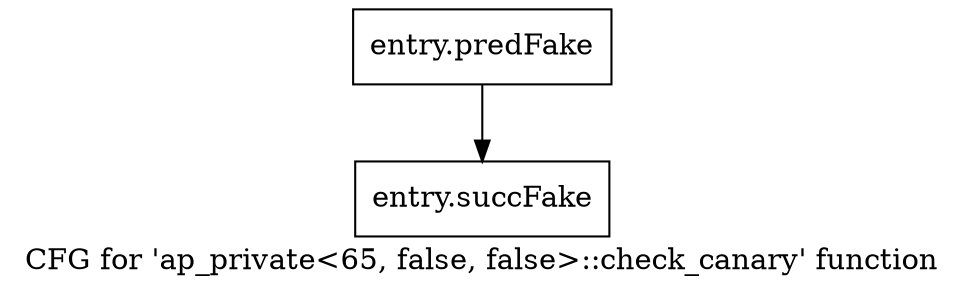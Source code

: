 digraph "CFG for 'ap_private\<65, false, false\>::check_canary' function" {
	label="CFG for 'ap_private\<65, false, false\>::check_canary' function";

	Node0x3bc1860 [shape=record,filename="",linenumber="",label="{entry.predFake}"];
	Node0x3bc1860 -> Node0x3ebf220[ callList="" memoryops="" filename="/tools/Xilinx/Vitis_HLS/2022.1/include/etc/ap_private.h" execusionnum="12800"];
	Node0x3ebf220 [shape=record,filename="/tools/Xilinx/Vitis_HLS/2022.1/include/etc/ap_private.h",linenumber="3331",label="{entry.succFake}"];
}
